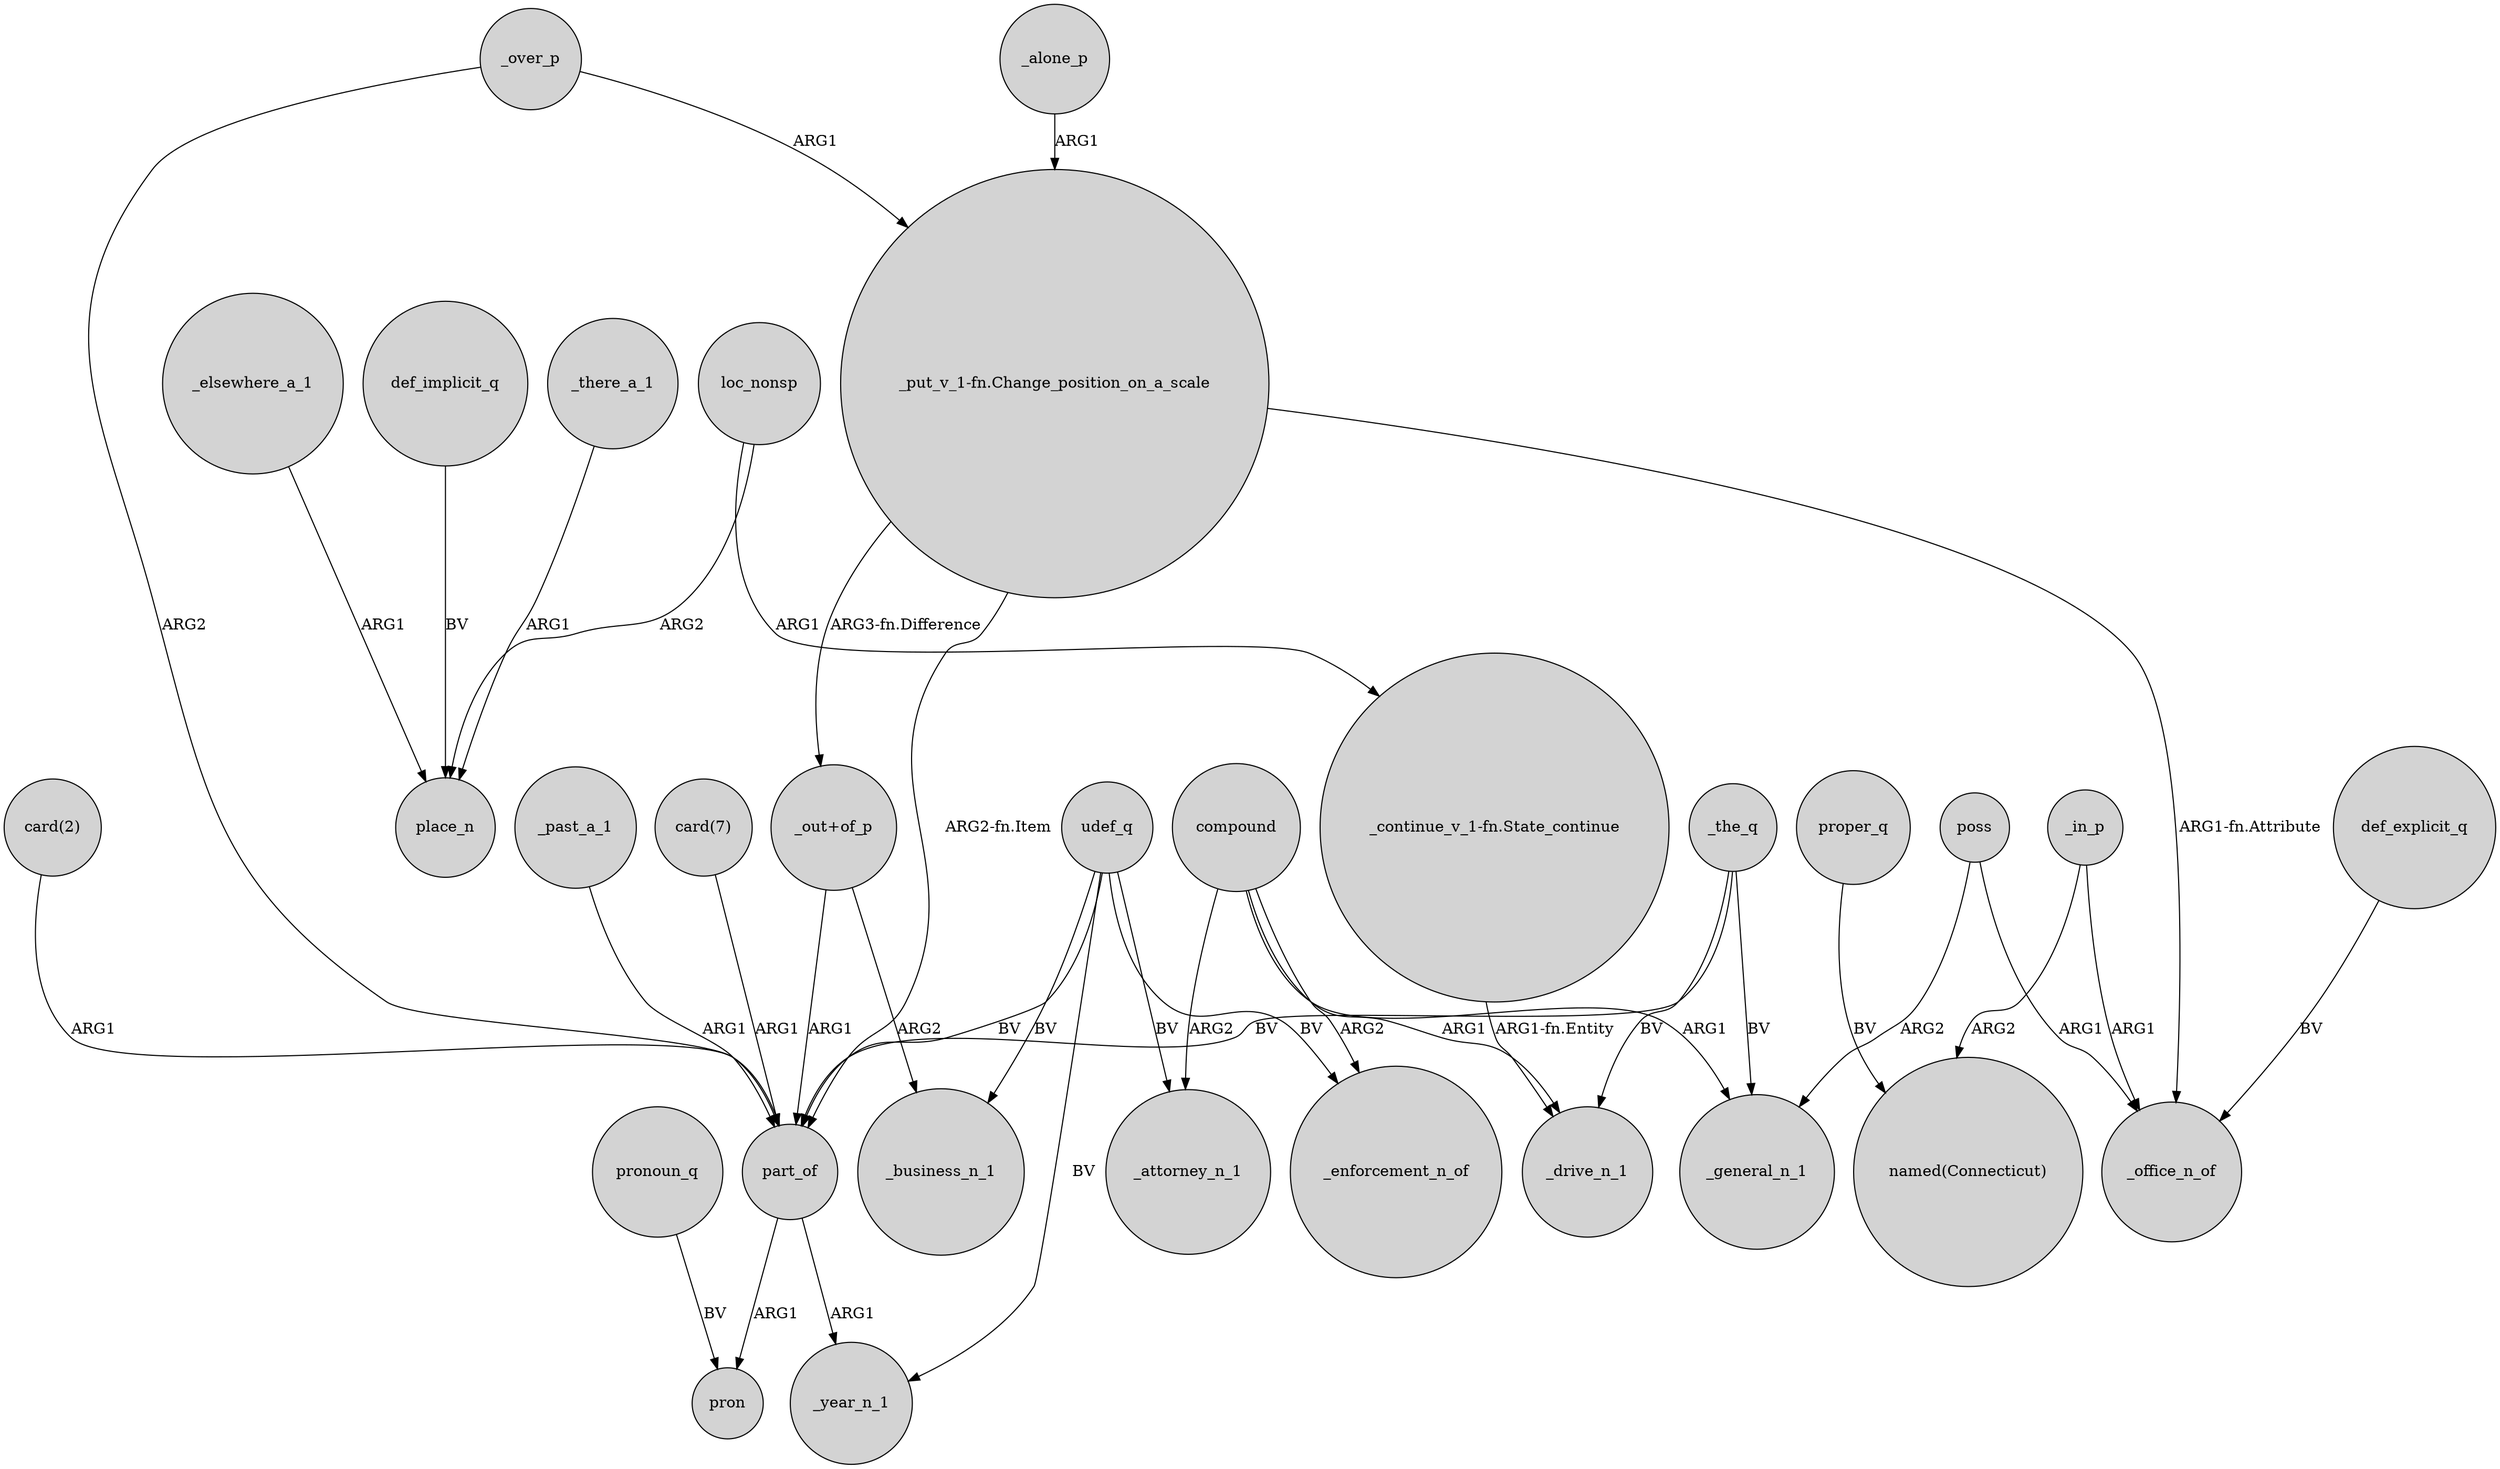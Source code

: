 digraph {
	node [shape=circle style=filled]
	_in_p -> _office_n_of [label=ARG1]
	_the_q -> part_of [label=BV]
	compound -> _enforcement_n_of [label=ARG2]
	"_put_v_1-fn.Change_position_on_a_scale" -> _office_n_of [label="ARG1-fn.Attribute"]
	def_implicit_q -> place_n [label=BV]
	_there_a_1 -> place_n [label=ARG1]
	_alone_p -> "_put_v_1-fn.Change_position_on_a_scale" [label=ARG1]
	"_out+of_p" -> part_of [label=ARG1]
	udef_q -> part_of [label=BV]
	_the_q -> _general_n_1 [label=BV]
	"_out+of_p" -> _business_n_1 [label=ARG2]
	_elsewhere_a_1 -> place_n [label=ARG1]
	loc_nonsp -> "_continue_v_1-fn.State_continue" [label=ARG1]
	udef_q -> _business_n_1 [label=BV]
	"_continue_v_1-fn.State_continue" -> _drive_n_1 [label="ARG1-fn.Entity"]
	"card(2)" -> part_of [label=ARG1]
	_over_p -> "_put_v_1-fn.Change_position_on_a_scale" [label=ARG1]
	"_put_v_1-fn.Change_position_on_a_scale" -> part_of [label="ARG2-fn.Item"]
	poss -> _office_n_of [label=ARG1]
	pronoun_q -> pron [label=BV]
	_over_p -> part_of [label=ARG2]
	part_of -> pron [label=ARG1]
	part_of -> _year_n_1 [label=ARG1]
	_past_a_1 -> part_of [label=ARG1]
	proper_q -> "named(Connecticut)" [label=BV]
	compound -> _general_n_1 [label=ARG1]
	def_explicit_q -> _office_n_of [label=BV]
	loc_nonsp -> place_n [label=ARG2]
	udef_q -> _attorney_n_1 [label=BV]
	udef_q -> _year_n_1 [label=BV]
	_the_q -> _drive_n_1 [label=BV]
	poss -> _general_n_1 [label=ARG2]
	compound -> _attorney_n_1 [label=ARG2]
	compound -> _drive_n_1 [label=ARG1]
	_in_p -> "named(Connecticut)" [label=ARG2]
	"card(7)" -> part_of [label=ARG1]
	"_put_v_1-fn.Change_position_on_a_scale" -> "_out+of_p" [label="ARG3-fn.Difference"]
	udef_q -> _enforcement_n_of [label=BV]
}

